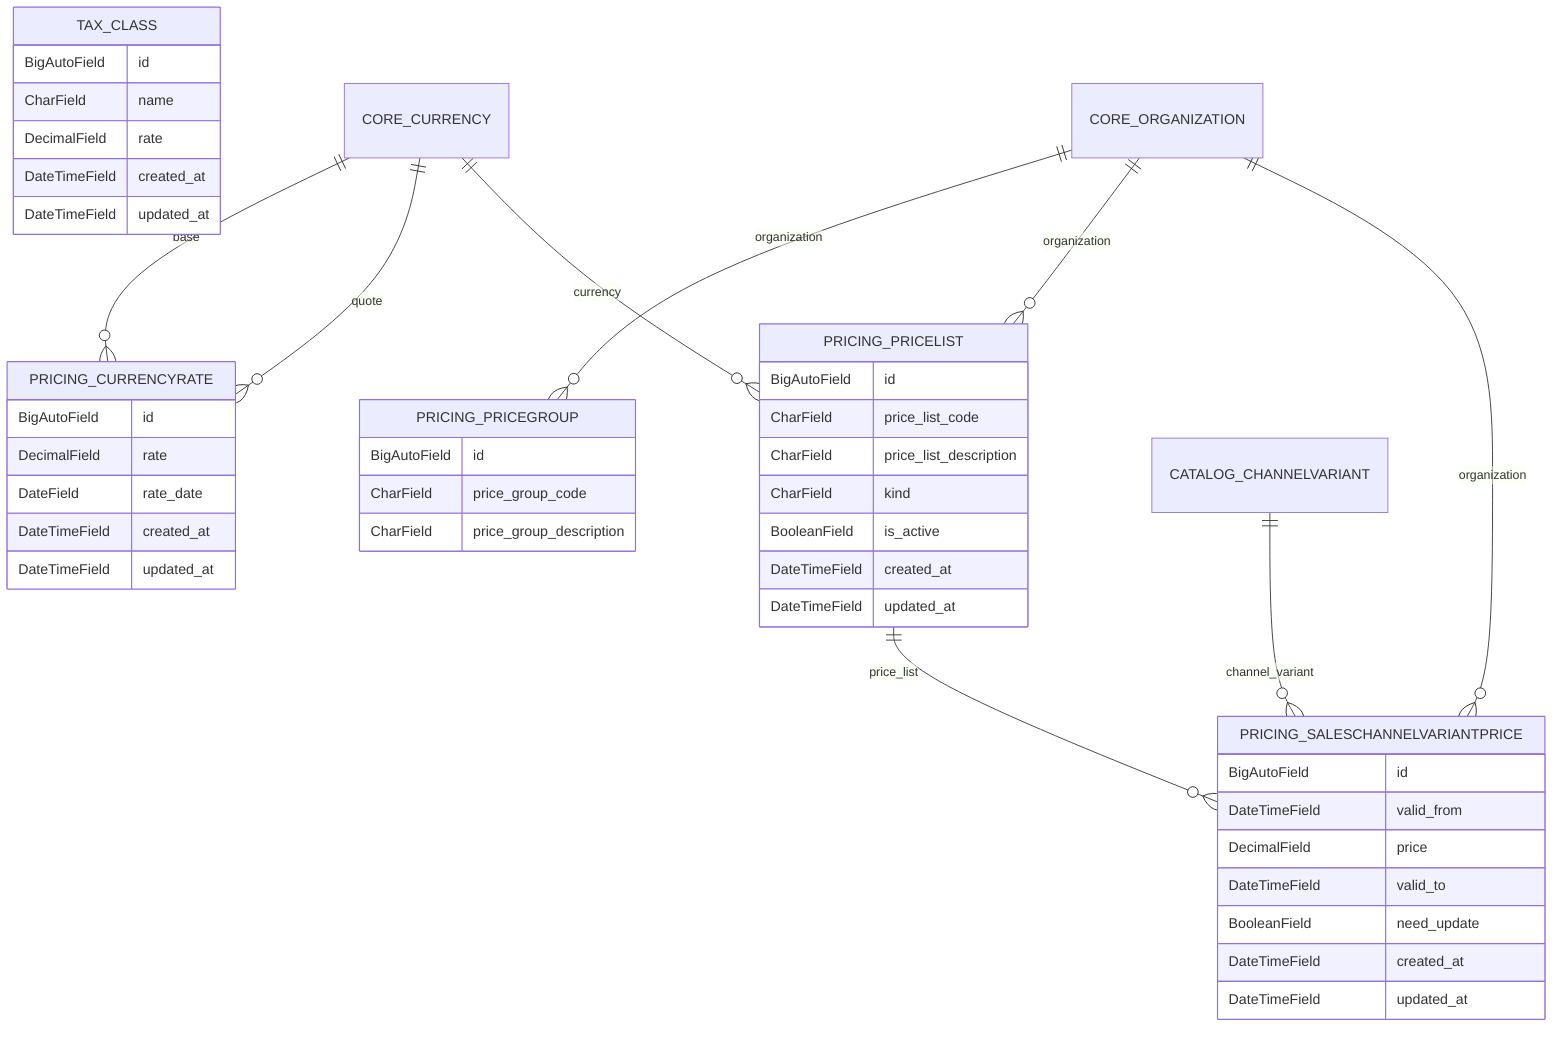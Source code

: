erDiagram
    %% Relation symbols legend
    %% ||--o{  (one-to-many)  <= ForeignKey
    %% ||--|| (one-to-one)  <= OneToOneField
    %% }o--o{ (many-to-many)  <= ManyToManyField

    PRICING_CURRENCYRATE {
        BigAutoField id
        DecimalField rate
        DateField rate_date
        DateTimeField created_at
        DateTimeField updated_at
    }
    PRICING_PRICEGROUP {
        BigAutoField id
        CharField price_group_code
        CharField price_group_description
    }
    PRICING_PRICELIST {
        BigAutoField id
        CharField price_list_code
        CharField price_list_description
        CharField kind
        BooleanField is_active
        DateTimeField created_at
        DateTimeField updated_at
    }
    PRICING_SALESCHANNELVARIANTPRICE {
        BigAutoField id
        DateTimeField valid_from
        DecimalField price
        DateTimeField valid_to
        BooleanField need_update
        DateTimeField created_at
        DateTimeField updated_at
    }
    TAX_CLASS {
        BigAutoField id
        CharField name
        DecimalField rate
        DateTimeField created_at
        DateTimeField updated_at
    }
    CORE_CURRENCY ||--o{ PRICING_CURRENCYRATE : base
    CORE_CURRENCY ||--o{ PRICING_CURRENCYRATE : quote
    CORE_ORGANIZATION ||--o{ PRICING_PRICEGROUP : organization
    CORE_ORGANIZATION ||--o{ PRICING_PRICELIST : organization
    CORE_CURRENCY ||--o{ PRICING_PRICELIST : currency
    CORE_ORGANIZATION ||--o{ PRICING_SALESCHANNELVARIANTPRICE : organization
    PRICING_PRICELIST ||--o{ PRICING_SALESCHANNELVARIANTPRICE : price_list
    CATALOG_CHANNELVARIANT ||--o{ PRICING_SALESCHANNELVARIANTPRICE : channel_variant